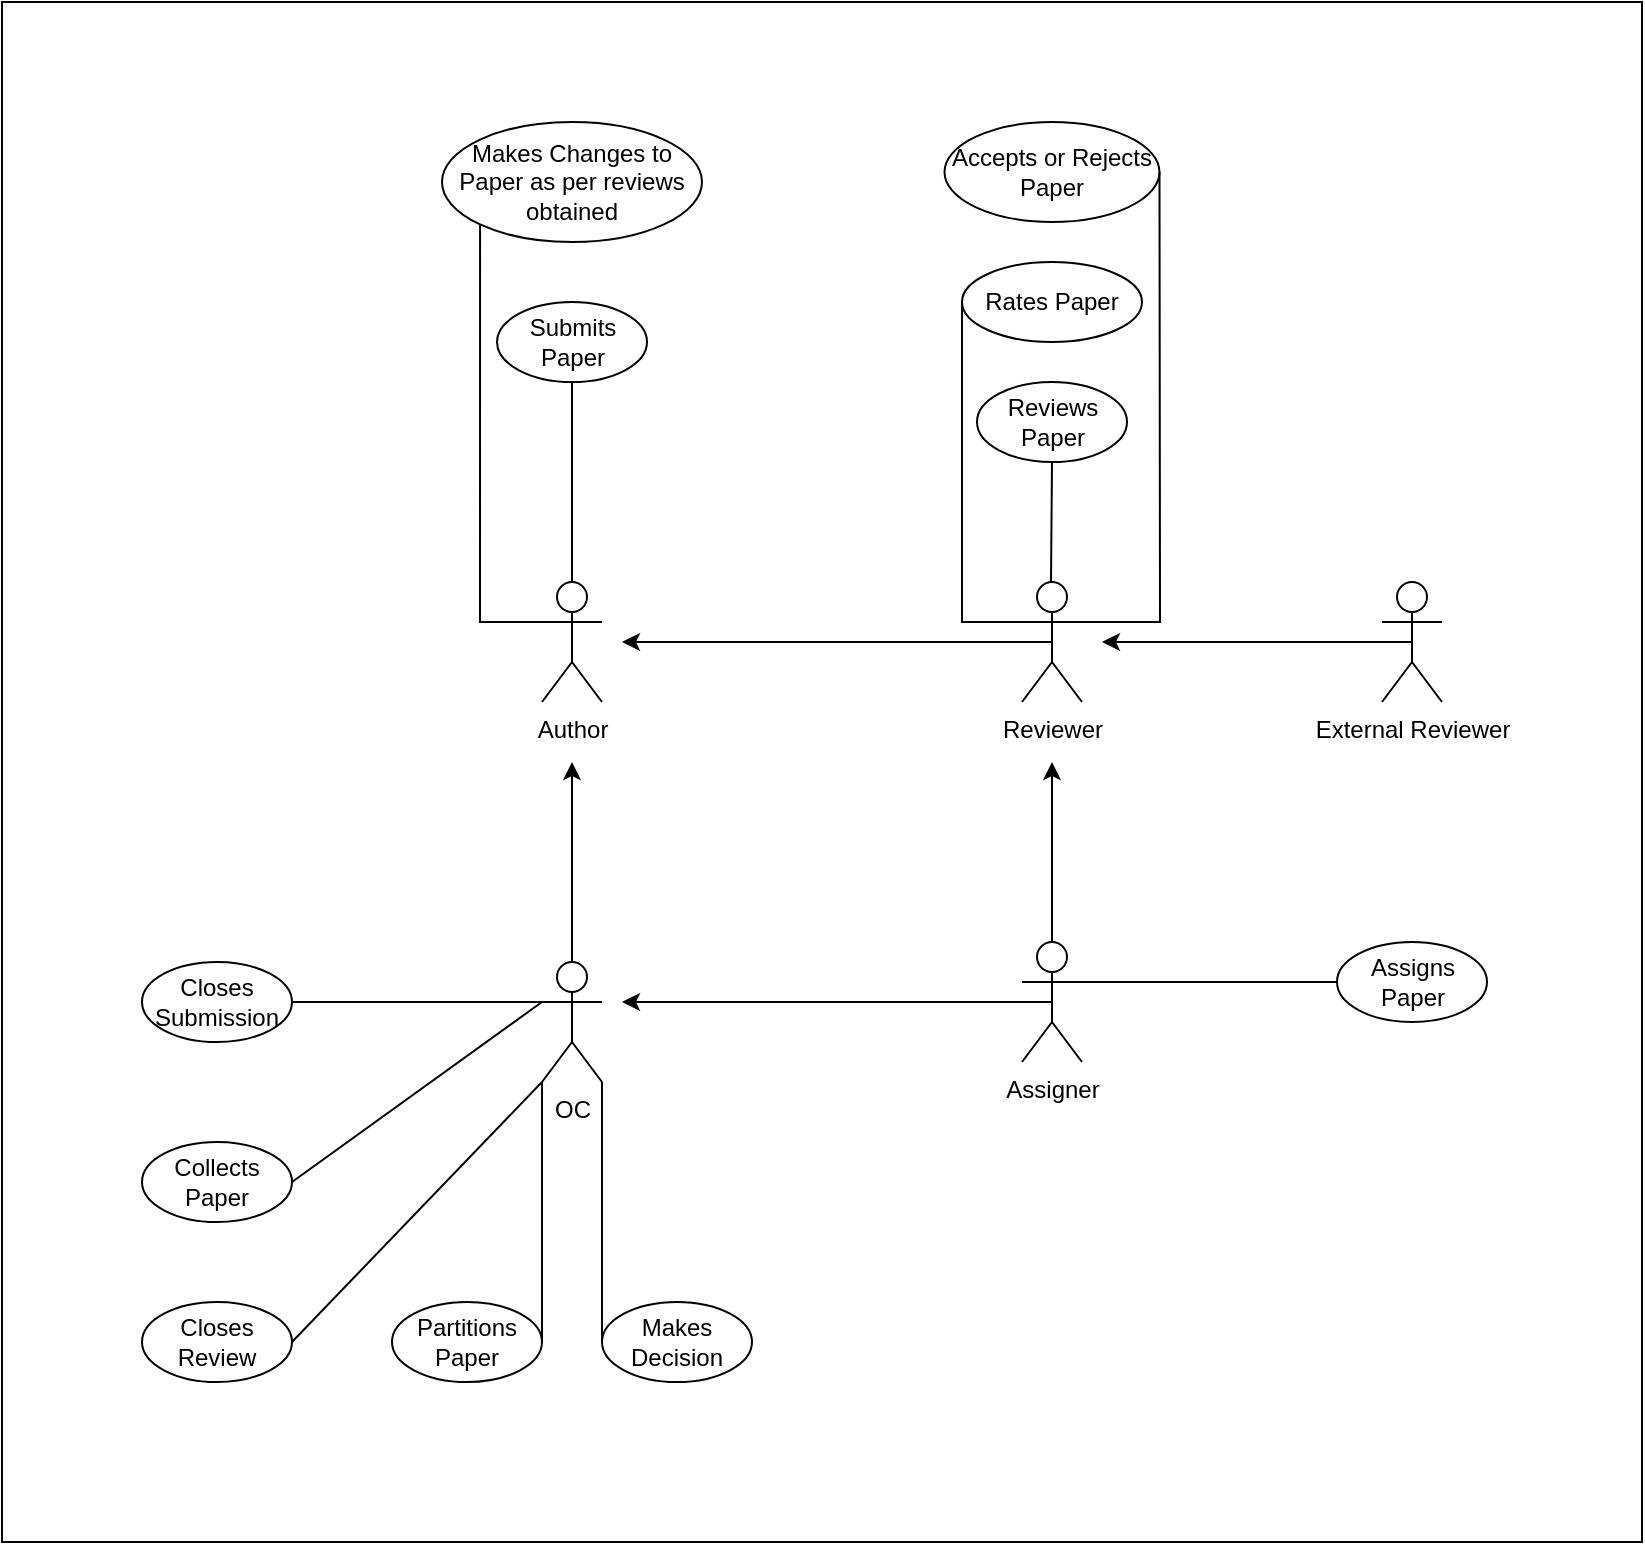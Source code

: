<mxfile version="17.4.6" pages="2"><diagram id="8yTQPLDcEJvArJ1gwDPZ" name="1ConferenceUseCase"><mxGraphModel dx="2316" dy="2249" grid="1" gridSize="10" guides="1" tooltips="1" connect="1" arrows="1" fold="1" page="1" pageScale="1" pageWidth="827" pageHeight="1169" math="0" shadow="0"><root><mxCell id="0"/><mxCell id="1" parent="0"/><mxCell id="BjnlTzrQJhIT9YQOi73_-1" value="" style="rounded=0;whiteSpace=wrap;html=1;" vertex="1" parent="1"><mxGeometry y="-80" width="820" height="770" as="geometry"/></mxCell><mxCell id="sOpxhG9SdZKLmsJmx-nb-9" style="edgeStyle=orthogonalEdgeStyle;rounded=0;orthogonalLoop=1;jettySize=auto;html=1;exitX=0.5;exitY=0.5;exitDx=0;exitDy=0;exitPerimeter=0;" parent="1" source="sOpxhG9SdZKLmsJmx-nb-1" edge="1"><mxGeometry relative="1" as="geometry"><mxPoint x="285" y="300" as="targetPoint"/></mxGeometry></mxCell><mxCell id="sOpxhG9SdZKLmsJmx-nb-1" value="OC" style="shape=umlActor;verticalLabelPosition=bottom;verticalAlign=top;html=1;outlineConnect=0;" parent="1" vertex="1"><mxGeometry x="270" y="400" width="30" height="60" as="geometry"/></mxCell><mxCell id="sOpxhG9SdZKLmsJmx-nb-12" style="edgeStyle=orthogonalEdgeStyle;rounded=0;orthogonalLoop=1;jettySize=auto;html=1;exitX=0.5;exitY=0.5;exitDx=0;exitDy=0;exitPerimeter=0;" parent="1" source="sOpxhG9SdZKLmsJmx-nb-2" edge="1"><mxGeometry relative="1" as="geometry"><mxPoint x="310" y="420" as="targetPoint"/></mxGeometry></mxCell><mxCell id="sOpxhG9SdZKLmsJmx-nb-14" style="edgeStyle=orthogonalEdgeStyle;rounded=0;orthogonalLoop=1;jettySize=auto;html=1;exitX=0.5;exitY=0;exitDx=0;exitDy=0;exitPerimeter=0;" parent="1" source="sOpxhG9SdZKLmsJmx-nb-2" edge="1"><mxGeometry relative="1" as="geometry"><mxPoint x="525" y="300" as="targetPoint"/></mxGeometry></mxCell><mxCell id="sOpxhG9SdZKLmsJmx-nb-2" value="Assigner" style="shape=umlActor;verticalLabelPosition=bottom;verticalAlign=top;html=1;outlineConnect=0;" parent="1" vertex="1"><mxGeometry x="510" y="390" width="30" height="60" as="geometry"/></mxCell><mxCell id="sOpxhG9SdZKLmsJmx-nb-3" value="Author" style="shape=umlActor;verticalLabelPosition=bottom;verticalAlign=top;html=1;outlineConnect=0;" parent="1" vertex="1"><mxGeometry x="270" y="210" width="30" height="60" as="geometry"/></mxCell><mxCell id="sOpxhG9SdZKLmsJmx-nb-10" style="edgeStyle=orthogonalEdgeStyle;rounded=0;orthogonalLoop=1;jettySize=auto;html=1;exitX=0.5;exitY=0.5;exitDx=0;exitDy=0;exitPerimeter=0;" parent="1" source="sOpxhG9SdZKLmsJmx-nb-4" edge="1"><mxGeometry relative="1" as="geometry"><mxPoint x="310" y="240" as="targetPoint"/></mxGeometry></mxCell><mxCell id="sOpxhG9SdZKLmsJmx-nb-4" value="Reviewer" style="shape=umlActor;verticalLabelPosition=bottom;verticalAlign=top;html=1;outlineConnect=0;" parent="1" vertex="1"><mxGeometry x="510" y="210" width="30" height="60" as="geometry"/></mxCell><mxCell id="sOpxhG9SdZKLmsJmx-nb-11" style="edgeStyle=orthogonalEdgeStyle;rounded=0;orthogonalLoop=1;jettySize=auto;html=1;exitX=0.5;exitY=0.5;exitDx=0;exitDy=0;exitPerimeter=0;entryX=0.5;entryY=0.5;entryDx=0;entryDy=0;entryPerimeter=0;" parent="1" source="sOpxhG9SdZKLmsJmx-nb-5" target="sOpxhG9SdZKLmsJmx-nb-5" edge="1"><mxGeometry relative="1" as="geometry"><mxPoint x="660" y="380" as="targetPoint"/></mxGeometry></mxCell><mxCell id="sOpxhG9SdZKLmsJmx-nb-13" style="edgeStyle=orthogonalEdgeStyle;rounded=0;orthogonalLoop=1;jettySize=auto;html=1;exitX=0.5;exitY=0.5;exitDx=0;exitDy=0;exitPerimeter=0;" parent="1" source="sOpxhG9SdZKLmsJmx-nb-5" edge="1"><mxGeometry relative="1" as="geometry"><mxPoint x="550" y="240" as="targetPoint"/></mxGeometry></mxCell><mxCell id="sOpxhG9SdZKLmsJmx-nb-5" value="External Reviewer" style="shape=umlActor;verticalLabelPosition=bottom;verticalAlign=top;html=1;outlineConnect=0;" parent="1" vertex="1"><mxGeometry x="690" y="210" width="30" height="60" as="geometry"/></mxCell><mxCell id="sOpxhG9SdZKLmsJmx-nb-15" value="Submits Paper" style="ellipse;whiteSpace=wrap;html=1;" parent="1" vertex="1"><mxGeometry x="247.5" y="70" width="75" height="40" as="geometry"/></mxCell><mxCell id="sOpxhG9SdZKLmsJmx-nb-17" value="" style="endArrow=none;html=1;rounded=0;entryX=0.5;entryY=1;entryDx=0;entryDy=0;exitX=0.5;exitY=0;exitDx=0;exitDy=0;exitPerimeter=0;" parent="1" source="sOpxhG9SdZKLmsJmx-nb-3" target="sOpxhG9SdZKLmsJmx-nb-15" edge="1"><mxGeometry width="50" height="50" relative="1" as="geometry"><mxPoint x="450" y="320" as="sourcePoint"/><mxPoint x="500" y="270" as="targetPoint"/></mxGeometry></mxCell><mxCell id="sOpxhG9SdZKLmsJmx-nb-19" value="Reviews Paper" style="ellipse;whiteSpace=wrap;html=1;" parent="1" vertex="1"><mxGeometry x="487.5" y="110" width="75" height="40" as="geometry"/></mxCell><mxCell id="sOpxhG9SdZKLmsJmx-nb-20" value="" style="endArrow=none;html=1;rounded=0;exitX=0.5;exitY=0;exitDx=0;exitDy=0;exitPerimeter=0;" parent="1" edge="1"><mxGeometry width="50" height="50" relative="1" as="geometry"><mxPoint x="524.5" y="210" as="sourcePoint"/><mxPoint x="525" y="150" as="targetPoint"/></mxGeometry></mxCell><mxCell id="sOpxhG9SdZKLmsJmx-nb-21" value="Makes Changes to Paper as per reviews obtained" style="ellipse;whiteSpace=wrap;html=1;" parent="1" vertex="1"><mxGeometry x="220" y="-20" width="130" height="60" as="geometry"/></mxCell><mxCell id="sOpxhG9SdZKLmsJmx-nb-24" value="" style="endArrow=none;html=1;rounded=0;entryX=0;entryY=1;entryDx=0;entryDy=0;exitX=0;exitY=0.333;exitDx=0;exitDy=0;exitPerimeter=0;" parent="1" source="sOpxhG9SdZKLmsJmx-nb-3" target="sOpxhG9SdZKLmsJmx-nb-21" edge="1"><mxGeometry width="50" height="50" relative="1" as="geometry"><mxPoint x="239" y="210" as="sourcePoint"/><mxPoint x="320" y="240" as="targetPoint"/><Array as="points"><mxPoint x="239" y="230"/></Array></mxGeometry></mxCell><mxCell id="sOpxhG9SdZKLmsJmx-nb-27" value="Rates Paper" style="ellipse;whiteSpace=wrap;html=1;" parent="1" vertex="1"><mxGeometry x="480" y="50" width="90" height="40" as="geometry"/></mxCell><mxCell id="sOpxhG9SdZKLmsJmx-nb-28" value="" style="endArrow=none;html=1;rounded=0;exitX=0;exitY=0.5;exitDx=0;exitDy=0;entryX=0;entryY=0.333;entryDx=0;entryDy=0;entryPerimeter=0;" parent="1" source="sOpxhG9SdZKLmsJmx-nb-27" target="sOpxhG9SdZKLmsJmx-nb-4" edge="1"><mxGeometry width="50" height="50" relative="1" as="geometry"><mxPoint x="470" y="300" as="sourcePoint"/><mxPoint x="480" y="210" as="targetPoint"/><Array as="points"><mxPoint x="480" y="230"/></Array></mxGeometry></mxCell><mxCell id="sOpxhG9SdZKLmsJmx-nb-30" value="Accepts or Rejects Paper" style="ellipse;whiteSpace=wrap;html=1;" parent="1" vertex="1"><mxGeometry x="471.25" y="-20" width="107.5" height="50" as="geometry"/></mxCell><mxCell id="sOpxhG9SdZKLmsJmx-nb-31" value="" style="endArrow=none;html=1;rounded=0;entryX=1;entryY=0.5;entryDx=0;entryDy=0;exitX=1;exitY=0.333;exitDx=0;exitDy=0;exitPerimeter=0;" parent="1" source="sOpxhG9SdZKLmsJmx-nb-4" target="sOpxhG9SdZKLmsJmx-nb-30" edge="1"><mxGeometry width="50" height="50" relative="1" as="geometry"><mxPoint x="470" y="190" as="sourcePoint"/><mxPoint x="520" y="140" as="targetPoint"/><Array as="points"><mxPoint x="579" y="230"/></Array></mxGeometry></mxCell><mxCell id="sOpxhG9SdZKLmsJmx-nb-32" value="Assigns Paper" style="ellipse;whiteSpace=wrap;html=1;" parent="1" vertex="1"><mxGeometry x="667.5" y="390" width="75" height="40" as="geometry"/></mxCell><mxCell id="sOpxhG9SdZKLmsJmx-nb-33" value="" style="endArrow=none;html=1;rounded=0;entryX=0;entryY=0.5;entryDx=0;entryDy=0;exitX=1;exitY=0.333;exitDx=0;exitDy=0;exitPerimeter=0;" parent="1" source="sOpxhG9SdZKLmsJmx-nb-2" target="sOpxhG9SdZKLmsJmx-nb-32" edge="1"><mxGeometry width="50" height="50" relative="1" as="geometry"><mxPoint x="470" y="490" as="sourcePoint"/><mxPoint x="520" y="440" as="targetPoint"/></mxGeometry></mxCell><mxCell id="sOpxhG9SdZKLmsJmx-nb-35" value="Closes Submission" style="ellipse;whiteSpace=wrap;html=1;" parent="1" vertex="1"><mxGeometry x="70" y="400" width="75" height="40" as="geometry"/></mxCell><mxCell id="sOpxhG9SdZKLmsJmx-nb-36" value="Partitions Paper" style="ellipse;whiteSpace=wrap;html=1;" parent="1" vertex="1"><mxGeometry x="195" y="570" width="75" height="40" as="geometry"/></mxCell><mxCell id="sOpxhG9SdZKLmsJmx-nb-37" value="Makes Decision" style="ellipse;whiteSpace=wrap;html=1;" parent="1" vertex="1"><mxGeometry x="300" y="570" width="75" height="40" as="geometry"/></mxCell><mxCell id="sOpxhG9SdZKLmsJmx-nb-38" value="Collects Paper" style="ellipse;whiteSpace=wrap;html=1;" parent="1" vertex="1"><mxGeometry x="70" y="490" width="75" height="40" as="geometry"/></mxCell><mxCell id="sOpxhG9SdZKLmsJmx-nb-39" value="Closes Review" style="ellipse;whiteSpace=wrap;html=1;" parent="1" vertex="1"><mxGeometry x="70" y="570" width="75" height="40" as="geometry"/></mxCell><mxCell id="sOpxhG9SdZKLmsJmx-nb-40" value="" style="endArrow=none;html=1;rounded=0;exitX=1;exitY=0.5;exitDx=0;exitDy=0;entryX=0;entryY=0.333;entryDx=0;entryDy=0;entryPerimeter=0;" parent="1" source="sOpxhG9SdZKLmsJmx-nb-35" target="sOpxhG9SdZKLmsJmx-nb-1" edge="1"><mxGeometry width="50" height="50" relative="1" as="geometry"><mxPoint x="270" y="680" as="sourcePoint"/><mxPoint x="320" y="630" as="targetPoint"/></mxGeometry></mxCell><mxCell id="sOpxhG9SdZKLmsJmx-nb-41" value="" style="endArrow=none;html=1;rounded=0;exitX=1;exitY=0.5;exitDx=0;exitDy=0;entryX=0;entryY=1;entryDx=0;entryDy=0;entryPerimeter=0;" parent="1" source="sOpxhG9SdZKLmsJmx-nb-36" target="sOpxhG9SdZKLmsJmx-nb-1" edge="1"><mxGeometry width="50" height="50" relative="1" as="geometry"><mxPoint x="270" y="580" as="sourcePoint"/><mxPoint x="320" y="530" as="targetPoint"/></mxGeometry></mxCell><mxCell id="sOpxhG9SdZKLmsJmx-nb-42" value="" style="endArrow=none;html=1;rounded=0;entryX=1;entryY=1;entryDx=0;entryDy=0;entryPerimeter=0;exitX=0;exitY=0.5;exitDx=0;exitDy=0;" parent="1" source="sOpxhG9SdZKLmsJmx-nb-37" target="sOpxhG9SdZKLmsJmx-nb-1" edge="1"><mxGeometry width="50" height="50" relative="1" as="geometry"><mxPoint x="270" y="580" as="sourcePoint"/><mxPoint x="320" y="530" as="targetPoint"/></mxGeometry></mxCell><mxCell id="sOpxhG9SdZKLmsJmx-nb-43" value="" style="endArrow=none;html=1;rounded=0;exitX=1;exitY=0.5;exitDx=0;exitDy=0;entryX=0;entryY=0.333;entryDx=0;entryDy=0;entryPerimeter=0;" parent="1" source="sOpxhG9SdZKLmsJmx-nb-38" target="sOpxhG9SdZKLmsJmx-nb-1" edge="1"><mxGeometry width="50" height="50" relative="1" as="geometry"><mxPoint x="270" y="580" as="sourcePoint"/><mxPoint x="320" y="530" as="targetPoint"/></mxGeometry></mxCell><mxCell id="sOpxhG9SdZKLmsJmx-nb-44" value="" style="endArrow=none;html=1;rounded=0;exitX=1;exitY=0.5;exitDx=0;exitDy=0;" parent="1" source="sOpxhG9SdZKLmsJmx-nb-39" edge="1"><mxGeometry width="50" height="50" relative="1" as="geometry"><mxPoint x="270" y="580" as="sourcePoint"/><mxPoint x="270" y="460" as="targetPoint"/></mxGeometry></mxCell></root></mxGraphModel></diagram><diagram id="uLfLRYBwe3hWcbpMZwSl" name="1ConferenceClass"><mxGraphModel dx="2702" dy="1260" grid="1" gridSize="10" guides="1" tooltips="1" connect="1" arrows="1" fold="1" page="1" pageScale="1" pageWidth="827" pageHeight="1169" math="0" shadow="0"><root><mxCell id="0"/><mxCell id="1" parent="0"/><mxCell id="McV2yELF6tZjsz_VFoaL-1" value="" style="rounded=0;whiteSpace=wrap;html=1;" vertex="1" parent="1"><mxGeometry x="370" y="280" width="910" height="610" as="geometry"/></mxCell><mxCell id="hWzoK-cIIsSG_WjSddOF-1" value="" style="endArrow=open;shadow=0;strokeWidth=1;rounded=0;endFill=1;edgeStyle=elbowEdgeStyle;elbow=vertical;entryX=0.4;entryY=0.006;entryDx=0;entryDy=0;entryPerimeter=0;exitX=1;exitY=0.5;exitDx=0;exitDy=0;" edge="1" parent="1" source="hWzoK-cIIsSG_WjSddOF-8" target="hWzoK-cIIsSG_WjSddOF-13"><mxGeometry x="0.5" y="41" relative="1" as="geometry"><mxPoint x="750" y="540" as="sourcePoint"/><mxPoint x="1030" y="429" as="targetPoint"/><mxPoint x="-40" y="32" as="offset"/><Array as="points"><mxPoint x="770" y="500"/></Array></mxGeometry></mxCell><mxCell id="hWzoK-cIIsSG_WjSddOF-2" value="0..1" style="resizable=0;align=left;verticalAlign=bottom;labelBackgroundColor=none;fontSize=12;" connectable="0" vertex="1" parent="hWzoK-cIIsSG_WjSddOF-1"><mxGeometry x="-1" relative="1" as="geometry"><mxPoint y="4" as="offset"/></mxGeometry></mxCell><mxCell id="hWzoK-cIIsSG_WjSddOF-3" value="1" style="resizable=0;align=right;verticalAlign=bottom;labelBackgroundColor=none;fontSize=12;" connectable="0" vertex="1" parent="hWzoK-cIIsSG_WjSddOF-1"><mxGeometry x="1" relative="1" as="geometry"><mxPoint x="-7" y="4" as="offset"/></mxGeometry></mxCell><mxCell id="hWzoK-cIIsSG_WjSddOF-4" value="Review" style="edgeLabel;html=1;align=center;verticalAlign=middle;resizable=0;points=[];" vertex="1" connectable="0" parent="hWzoK-cIIsSG_WjSddOF-1"><mxGeometry x="0.131" y="-2" relative="1" as="geometry"><mxPoint as="offset"/></mxGeometry></mxCell><mxCell id="hWzoK-cIIsSG_WjSddOF-5" value="Author" style="swimlane;fontStyle=1;align=center;verticalAlign=top;childLayout=stackLayout;horizontal=1;startSize=26;horizontalStack=0;resizeParent=1;resizeParentMax=0;resizeLast=0;collapsible=1;marginBottom=0;" vertex="1" parent="1"><mxGeometry x="470" y="360" width="200" height="170" as="geometry"/></mxCell><mxCell id="hWzoK-cIIsSG_WjSddOF-6" value="- Name : String&#10;- Author id : String&#10;- Paper title : String&#10;- Submisiion date : string&#10;- Age : int" style="text;strokeColor=none;fillColor=none;align=left;verticalAlign=top;spacingLeft=4;spacingRight=4;overflow=hidden;rotatable=0;points=[[0,0.5],[1,0.5]];portConstraint=eastwest;" vertex="1" parent="hWzoK-cIIsSG_WjSddOF-5"><mxGeometry y="26" width="200" height="74" as="geometry"/></mxCell><mxCell id="hWzoK-cIIsSG_WjSddOF-7" value="" style="line;strokeWidth=1;fillColor=none;align=left;verticalAlign=middle;spacingTop=-1;spacingLeft=3;spacingRight=3;rotatable=0;labelPosition=right;points=[];portConstraint=eastwest;" vertex="1" parent="hWzoK-cIIsSG_WjSddOF-5"><mxGeometry y="100" width="200" height="8" as="geometry"/></mxCell><mxCell id="hWzoK-cIIsSG_WjSddOF-8" value="+ upload paper( )&#10;+ Track paper status( )" style="text;strokeColor=none;fillColor=none;align=left;verticalAlign=top;spacingLeft=4;spacingRight=4;overflow=hidden;rotatable=0;points=[[0,0.5],[1,0.5]];portConstraint=eastwest;" vertex="1" parent="hWzoK-cIIsSG_WjSddOF-5"><mxGeometry y="108" width="200" height="62" as="geometry"/></mxCell><mxCell id="hWzoK-cIIsSG_WjSddOF-9" value="Instructor In- charge" style="swimlane;fontStyle=1;align=center;verticalAlign=top;childLayout=stackLayout;horizontal=1;startSize=26;horizontalStack=0;resizeParent=1;resizeParentMax=0;resizeLast=0;collapsible=1;marginBottom=0;" vertex="1" parent="1"><mxGeometry x="470" y="640" width="200" height="200" as="geometry"/></mxCell><mxCell id="hWzoK-cIIsSG_WjSddOF-10" value="- admin actions&#10;- paper title&#10;- author id&#10;- paper status" style="text;strokeColor=none;fillColor=none;align=left;verticalAlign=top;spacingLeft=4;spacingRight=4;overflow=hidden;rotatable=0;points=[[0,0.5],[1,0.5]];portConstraint=eastwest;" vertex="1" parent="hWzoK-cIIsSG_WjSddOF-9"><mxGeometry y="26" width="200" height="64" as="geometry"/></mxCell><mxCell id="hWzoK-cIIsSG_WjSddOF-11" value="" style="line;strokeWidth=1;fillColor=none;align=left;verticalAlign=middle;spacingTop=-1;spacingLeft=3;spacingRight=3;rotatable=0;labelPosition=right;points=[];portConstraint=eastwest;" vertex="1" parent="hWzoK-cIIsSG_WjSddOF-9"><mxGeometry y="90" width="200" height="8" as="geometry"/></mxCell><mxCell id="hWzoK-cIIsSG_WjSddOF-12" value="+ add reviewer( )&#10;+ assign paper to reviewer( )&#10;+ reject paper( )&#10;+ approve paper( )&#10;+ delete paper ( )" style="text;strokeColor=none;fillColor=none;align=left;verticalAlign=top;spacingLeft=4;spacingRight=4;overflow=hidden;rotatable=0;points=[[0,0.5],[1,0.5]];portConstraint=eastwest;" vertex="1" parent="hWzoK-cIIsSG_WjSddOF-9"><mxGeometry y="98" width="200" height="102" as="geometry"/></mxCell><mxCell id="hWzoK-cIIsSG_WjSddOF-13" value="Reviewer" style="swimlane;fontStyle=1;align=center;verticalAlign=top;childLayout=stackLayout;horizontal=1;startSize=26;horizontalStack=0;resizeParent=1;resizeParentMax=0;resizeLast=0;collapsible=1;marginBottom=0;" vertex="1" parent="1"><mxGeometry x="750" y="640" width="200" height="148" as="geometry"/></mxCell><mxCell id="hWzoK-cIIsSG_WjSddOF-14" value="- name : String&#10;- Age : int&#10;- Date of Birth : string&#10;- Scope of study : string" style="text;strokeColor=none;fillColor=none;align=left;verticalAlign=top;spacingLeft=4;spacingRight=4;overflow=hidden;rotatable=0;points=[[0,0.5],[1,0.5]];portConstraint=eastwest;" vertex="1" parent="hWzoK-cIIsSG_WjSddOF-13"><mxGeometry y="26" width="200" height="74" as="geometry"/></mxCell><mxCell id="hWzoK-cIIsSG_WjSddOF-15" value="" style="line;strokeWidth=1;fillColor=none;align=left;verticalAlign=middle;spacingTop=-1;spacingLeft=3;spacingRight=3;rotatable=0;labelPosition=right;points=[];portConstraint=eastwest;" vertex="1" parent="hWzoK-cIIsSG_WjSddOF-13"><mxGeometry y="100" width="200" height="8" as="geometry"/></mxCell><mxCell id="hWzoK-cIIsSG_WjSddOF-16" value="+ view report( )&#10;+ rank paper( )" style="text;strokeColor=none;fillColor=none;align=left;verticalAlign=top;spacingLeft=4;spacingRight=4;overflow=hidden;rotatable=0;points=[[0,0.5],[1,0.5]];portConstraint=eastwest;" vertex="1" parent="hWzoK-cIIsSG_WjSddOF-13"><mxGeometry y="108" width="200" height="40" as="geometry"/></mxCell><mxCell id="hWzoK-cIIsSG_WjSddOF-17" value="Assigner" style="swimlane;fontStyle=1;align=center;verticalAlign=top;childLayout=stackLayout;horizontal=1;startSize=26;horizontalStack=0;resizeParent=1;resizeParentMax=0;resizeLast=0;collapsible=1;marginBottom=0;" vertex="1" parent="1"><mxGeometry x="1030" y="350" width="200" height="178" as="geometry"/></mxCell><mxCell id="hWzoK-cIIsSG_WjSddOF-18" value="- Name : String&#10;- Paper title : String&#10;- Submisiion date : string&#10;- Age : int" style="text;strokeColor=none;fillColor=none;align=left;verticalAlign=top;spacingLeft=4;spacingRight=4;overflow=hidden;rotatable=0;points=[[0,0.5],[1,0.5]];portConstraint=eastwest;" vertex="1" parent="hWzoK-cIIsSG_WjSddOF-17"><mxGeometry y="26" width="200" height="94" as="geometry"/></mxCell><mxCell id="hWzoK-cIIsSG_WjSddOF-19" value="" style="line;strokeWidth=1;fillColor=none;align=left;verticalAlign=middle;spacingTop=-1;spacingLeft=3;spacingRight=3;rotatable=0;labelPosition=right;points=[];portConstraint=eastwest;" vertex="1" parent="hWzoK-cIIsSG_WjSddOF-17"><mxGeometry y="120" width="200" height="8" as="geometry"/></mxCell><mxCell id="hWzoK-cIIsSG_WjSddOF-20" value="+ AssignPaper ( )" style="text;strokeColor=none;fillColor=none;align=left;verticalAlign=top;spacingLeft=4;spacingRight=4;overflow=hidden;rotatable=0;points=[[0,0.5],[1,0.5]];portConstraint=eastwest;" vertex="1" parent="hWzoK-cIIsSG_WjSddOF-17"><mxGeometry y="128" width="200" height="50" as="geometry"/></mxCell><mxCell id="hWzoK-cIIsSG_WjSddOF-21" value="External Reviewer" style="swimlane;fontStyle=1;align=center;verticalAlign=top;childLayout=stackLayout;horizontal=1;startSize=26;horizontalStack=0;resizeParent=1;resizeParentMax=0;resizeLast=0;collapsible=1;marginBottom=0;" vertex="1" parent="1"><mxGeometry x="1030" y="640" width="200" height="208" as="geometry"/></mxCell><mxCell id="hWzoK-cIIsSG_WjSddOF-22" value="- name : String&#10;- Age : int&#10;- Date of Birth : string&#10;- Scope of study : string" style="text;strokeColor=none;fillColor=none;align=left;verticalAlign=top;spacingLeft=4;spacingRight=4;overflow=hidden;rotatable=0;points=[[0,0.5],[1,0.5]];portConstraint=eastwest;" vertex="1" parent="hWzoK-cIIsSG_WjSddOF-21"><mxGeometry y="26" width="200" height="94" as="geometry"/></mxCell><mxCell id="hWzoK-cIIsSG_WjSddOF-23" value="" style="line;strokeWidth=1;fillColor=none;align=left;verticalAlign=middle;spacingTop=-1;spacingLeft=3;spacingRight=3;rotatable=0;labelPosition=right;points=[];portConstraint=eastwest;" vertex="1" parent="hWzoK-cIIsSG_WjSddOF-21"><mxGeometry y="120" width="200" height="8" as="geometry"/></mxCell><mxCell id="hWzoK-cIIsSG_WjSddOF-24" value="+ view report( )&#10;+ feedback( )" style="text;strokeColor=none;fillColor=none;align=left;verticalAlign=top;spacingLeft=4;spacingRight=4;overflow=hidden;rotatable=0;points=[[0,0.5],[1,0.5]];portConstraint=eastwest;" vertex="1" parent="hWzoK-cIIsSG_WjSddOF-21"><mxGeometry y="128" width="200" height="80" as="geometry"/></mxCell><mxCell id="hWzoK-cIIsSG_WjSddOF-25" value="Instruct" style="endArrow=open;html=1;endSize=12;startArrow=diamondThin;startSize=14;startFill=0;edgeStyle=orthogonalEdgeStyle;rounded=0;exitX=0.475;exitY=1.081;exitDx=0;exitDy=0;exitPerimeter=0;" edge="1" parent="1" source="hWzoK-cIIsSG_WjSddOF-8" target="hWzoK-cIIsSG_WjSddOF-9"><mxGeometry x="-0.44" relative="1" as="geometry"><mxPoint x="800" y="540" as="sourcePoint"/><mxPoint x="740" y="530" as="targetPoint"/><Array as="points"><mxPoint x="570" y="640"/><mxPoint x="570" y="640"/></Array><mxPoint as="offset"/></mxGeometry></mxCell><mxCell id="hWzoK-cIIsSG_WjSddOF-26" value="0..n" style="edgeLabel;resizable=0;html=1;align=left;verticalAlign=top;" connectable="0" vertex="1" parent="hWzoK-cIIsSG_WjSddOF-25"><mxGeometry x="-1" relative="1" as="geometry"/></mxCell><mxCell id="hWzoK-cIIsSG_WjSddOF-27" value="1" style="edgeLabel;resizable=0;html=1;align=right;verticalAlign=top;" connectable="0" vertex="1" parent="hWzoK-cIIsSG_WjSddOF-25"><mxGeometry x="1" relative="1" as="geometry"/></mxCell><mxCell id="hWzoK-cIIsSG_WjSddOF-28" value="" style="endArrow=none;html=1;edgeStyle=orthogonalEdgeStyle;rounded=0;exitX=1.002;exitY=0.243;exitDx=0;exitDy=0;exitPerimeter=0;entryX=0;entryY=0.5;entryDx=0;entryDy=0;" edge="1" parent="1" source="hWzoK-cIIsSG_WjSddOF-14" target="hWzoK-cIIsSG_WjSddOF-22"><mxGeometry relative="1" as="geometry"><mxPoint x="800" y="710" as="sourcePoint"/><mxPoint x="960" y="710" as="targetPoint"/></mxGeometry></mxCell><mxCell id="hWzoK-cIIsSG_WjSddOF-29" value="parent" style="edgeLabel;resizable=0;html=1;align=left;verticalAlign=bottom;" connectable="0" vertex="1" parent="hWzoK-cIIsSG_WjSddOF-28"><mxGeometry x="-1" relative="1" as="geometry"/></mxCell><mxCell id="hWzoK-cIIsSG_WjSddOF-30" value="child" style="edgeLabel;resizable=0;html=1;align=right;verticalAlign=bottom;" connectable="0" vertex="1" parent="hWzoK-cIIsSG_WjSddOF-28"><mxGeometry x="1" relative="1" as="geometry"/></mxCell><mxCell id="hWzoK-cIIsSG_WjSddOF-31" style="edgeStyle=orthogonalEdgeStyle;rounded=0;orthogonalLoop=1;jettySize=auto;html=1;exitX=0;exitY=0.5;exitDx=0;exitDy=0;entryX=1;entryY=0.5;entryDx=0;entryDy=0;" edge="1" parent="1" source="hWzoK-cIIsSG_WjSddOF-18" target="hWzoK-cIIsSG_WjSddOF-6"><mxGeometry relative="1" as="geometry"/></mxCell></root></mxGraphModel></diagram></mxfile>
